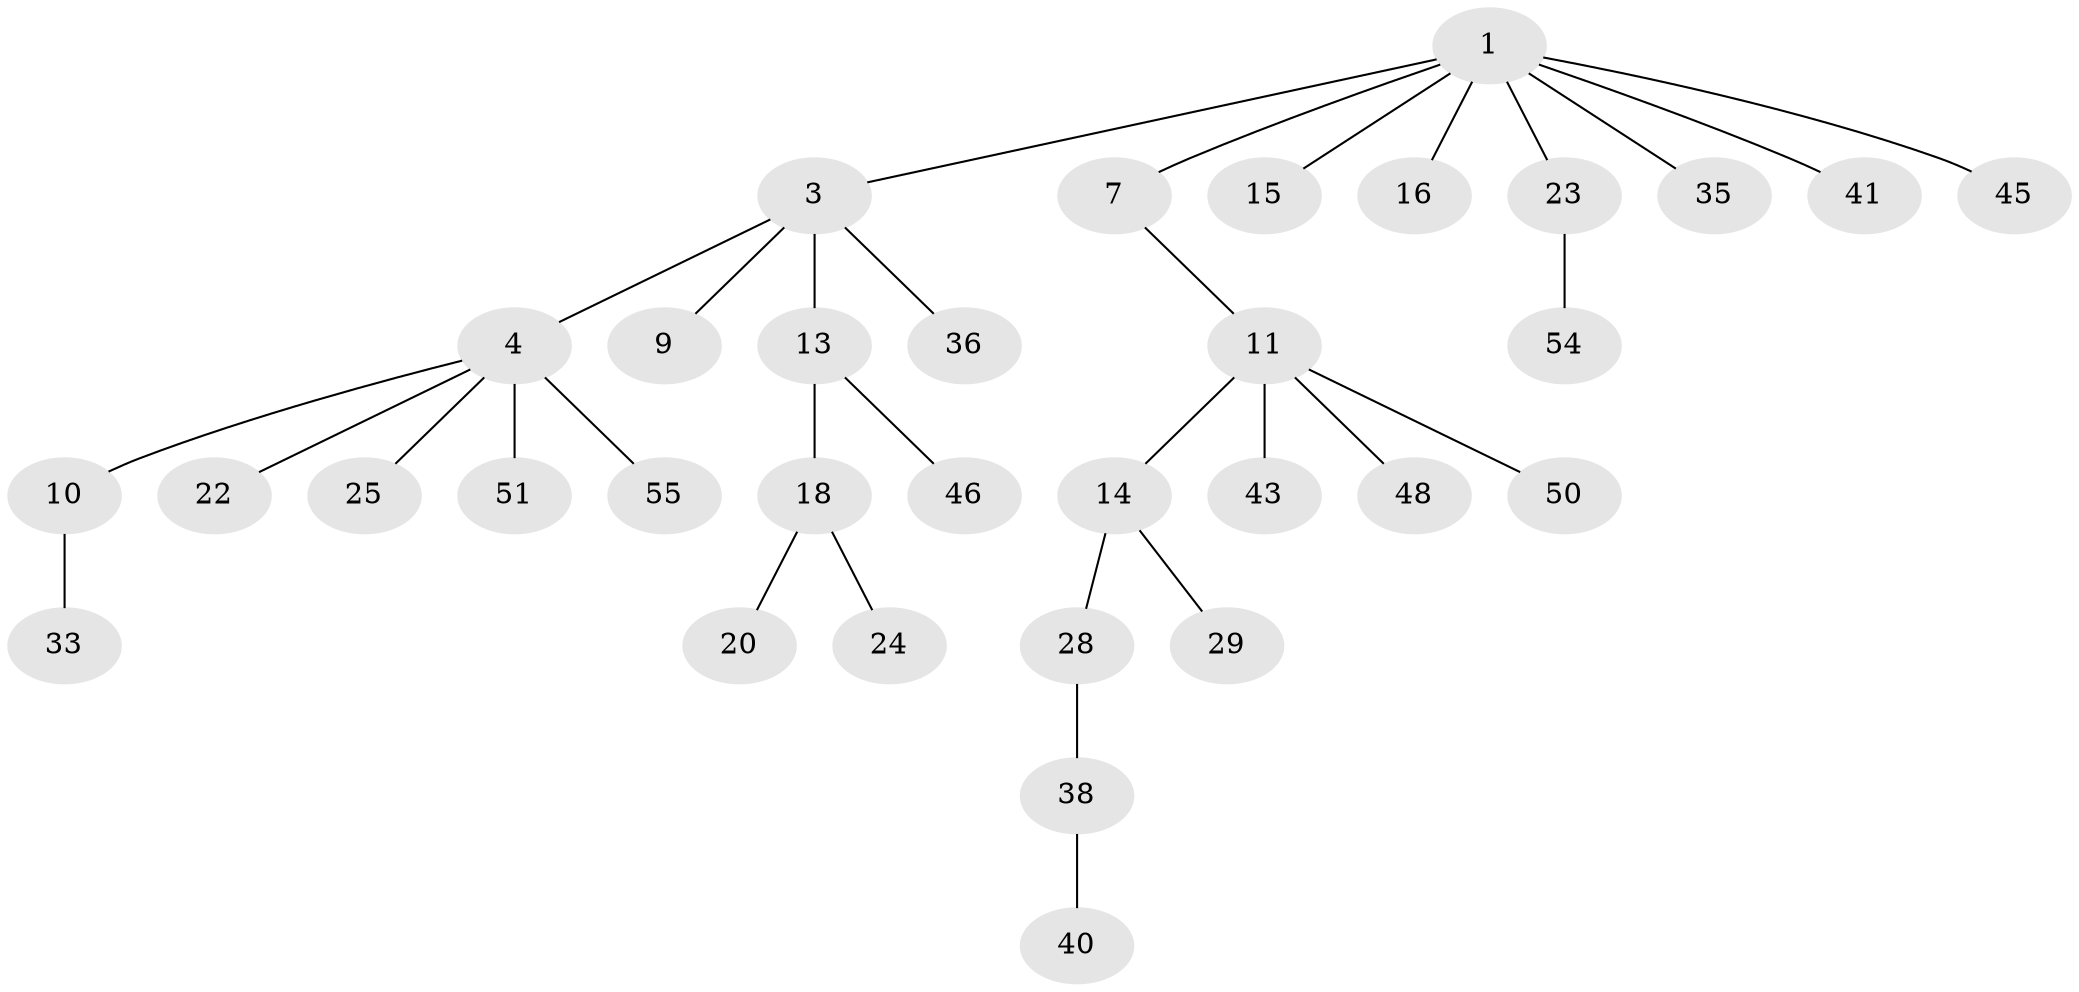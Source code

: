// original degree distribution, {3: 0.13636363636363635, 7: 0.015151515151515152, 4: 0.07575757575757576, 5: 0.015151515151515152, 2: 0.3181818181818182, 1: 0.4393939393939394}
// Generated by graph-tools (version 1.1) at 2025/19/03/04/25 18:19:18]
// undirected, 33 vertices, 32 edges
graph export_dot {
graph [start="1"]
  node [color=gray90,style=filled];
  1 [super="+2"];
  3 [super="+8"];
  4 [super="+5+12"];
  7;
  9;
  10 [super="+31+21"];
  11 [super="+34+44"];
  13 [super="+17+27+49"];
  14 [super="+59"];
  15 [super="+56"];
  16;
  18 [super="+37"];
  20 [super="+30"];
  22;
  23;
  24;
  25 [super="+47+26"];
  28 [super="+32"];
  29;
  33;
  35;
  36 [super="+61"];
  38;
  40;
  41;
  43 [super="+62+52"];
  45;
  46;
  48;
  50 [super="+60"];
  51 [super="+65"];
  54;
  55;
  1 -- 35;
  1 -- 45;
  1 -- 16;
  1 -- 3;
  1 -- 23;
  1 -- 7;
  1 -- 41;
  1 -- 15;
  3 -- 4;
  3 -- 13;
  3 -- 9;
  3 -- 36;
  4 -- 10;
  4 -- 22;
  4 -- 51;
  4 -- 55;
  4 -- 25;
  7 -- 11;
  10 -- 33;
  11 -- 14;
  11 -- 48;
  11 -- 43;
  11 -- 50;
  13 -- 18;
  13 -- 46;
  14 -- 28;
  14 -- 29;
  18 -- 20;
  18 -- 24;
  23 -- 54;
  28 -- 38;
  38 -- 40;
}
